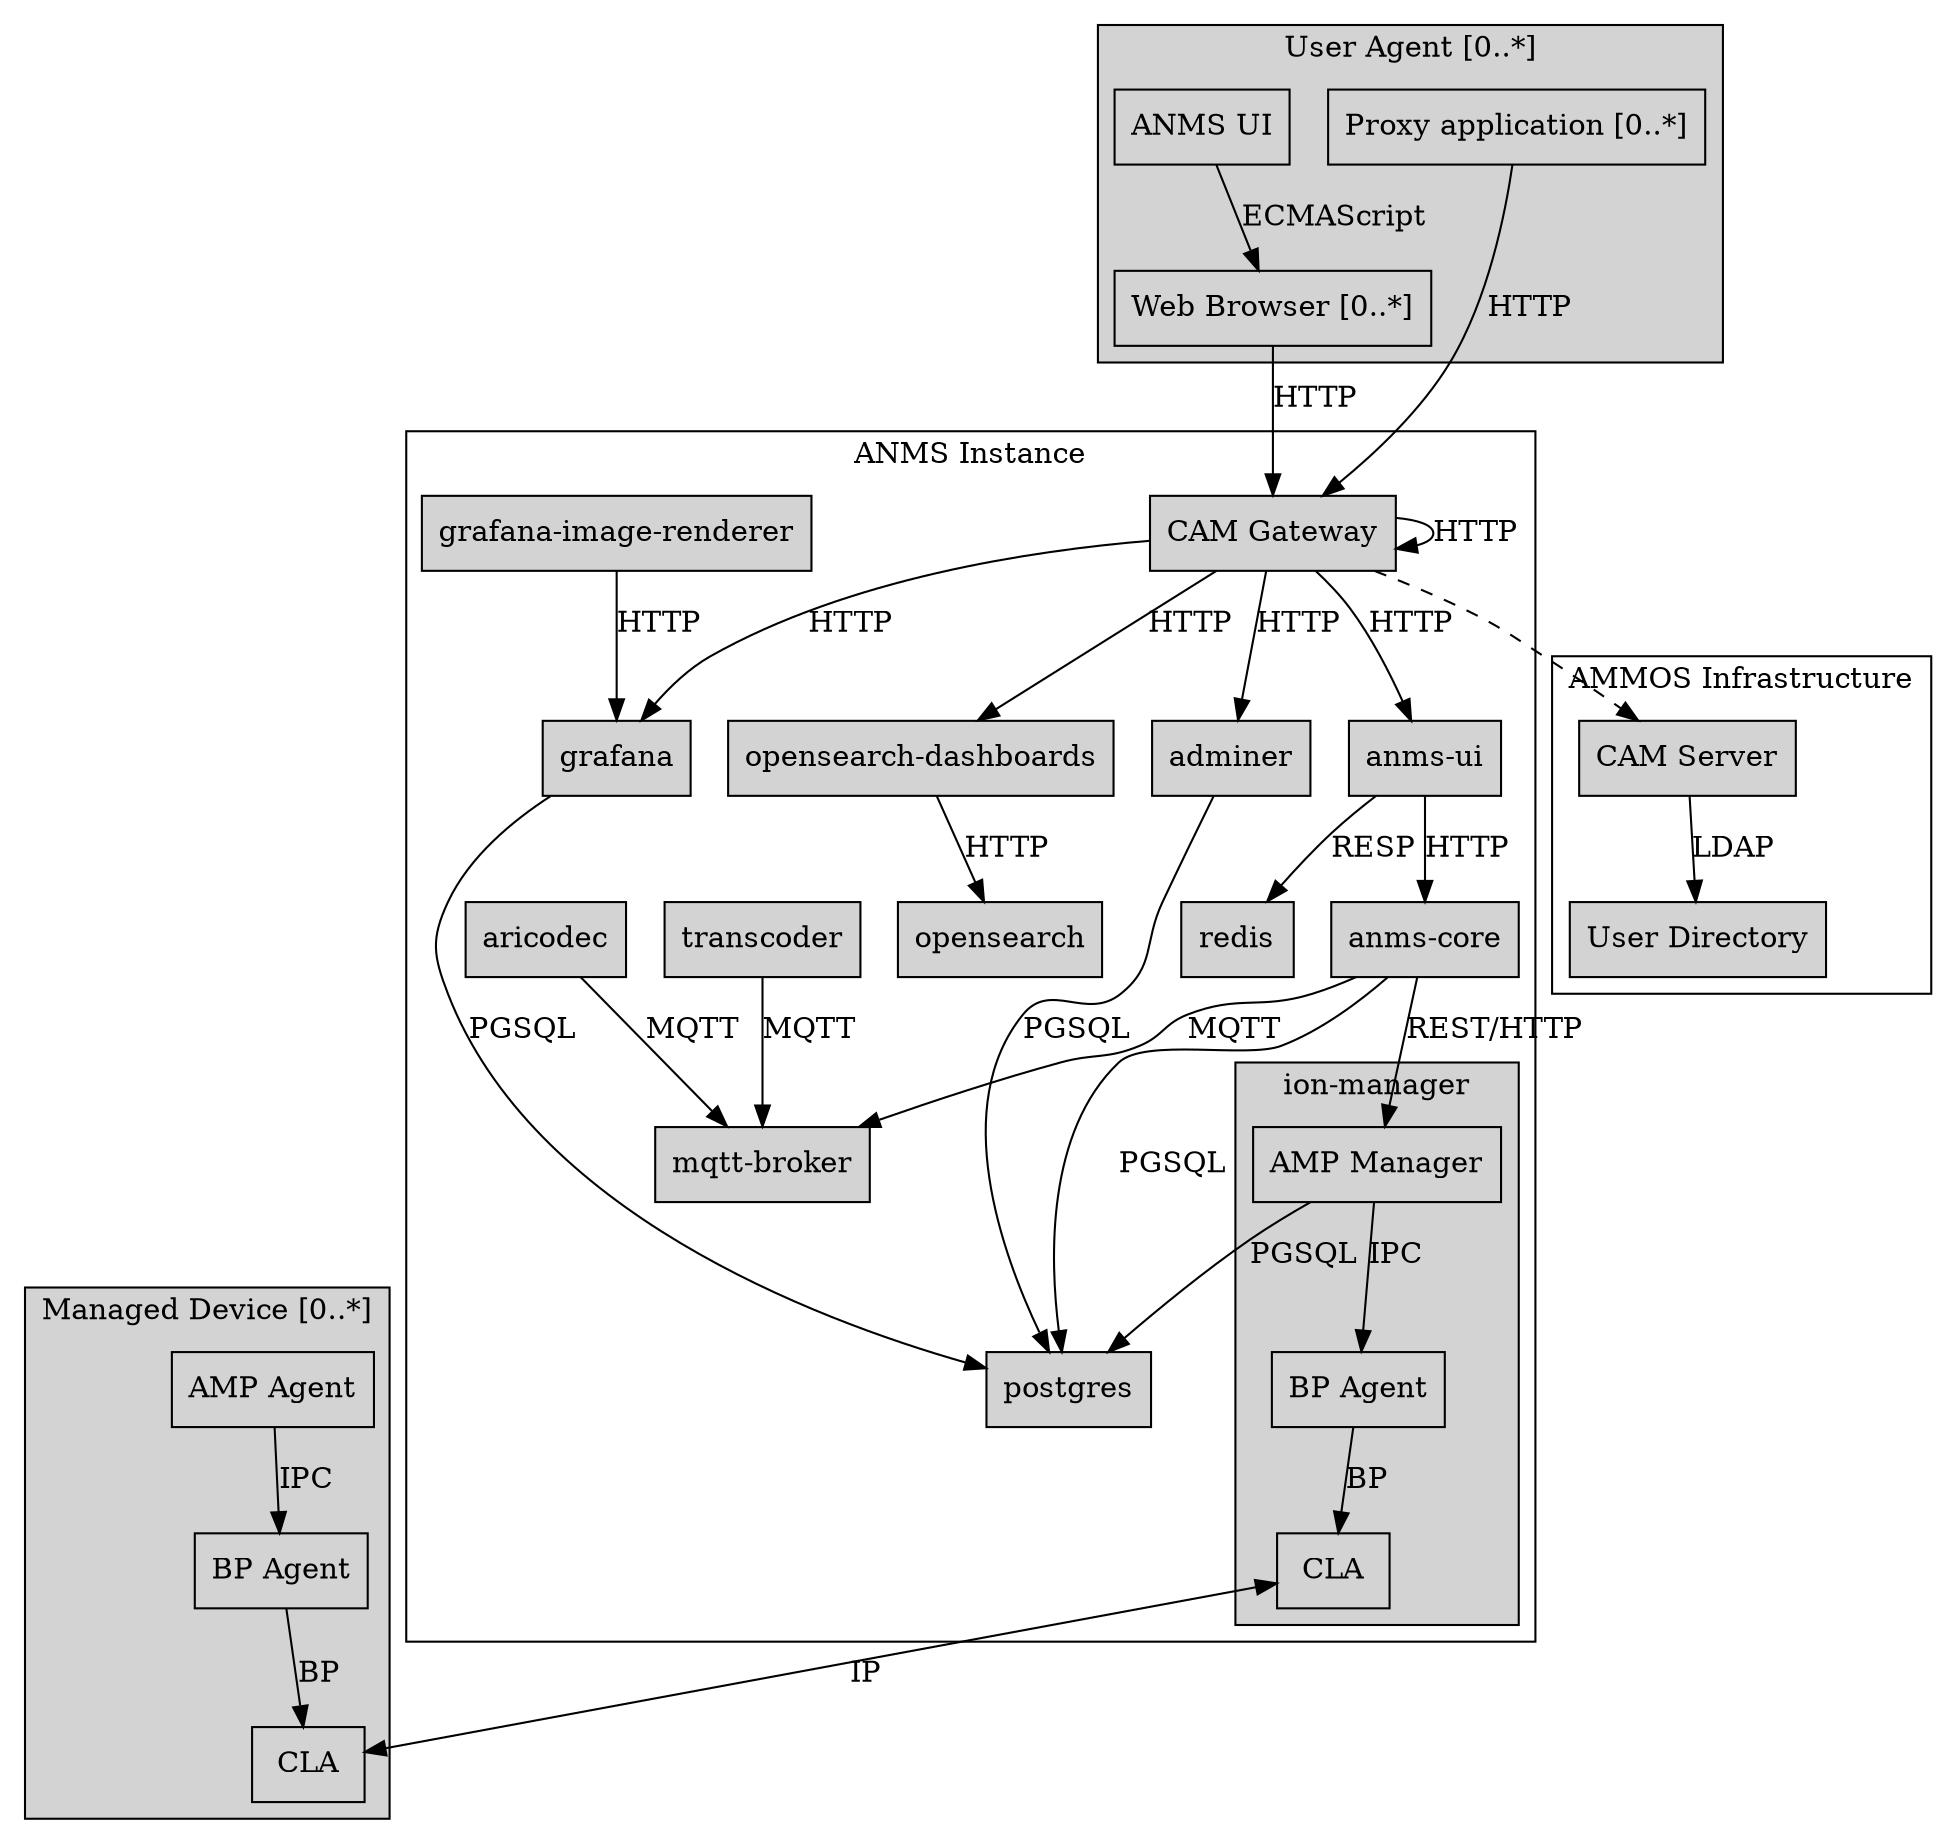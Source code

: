 digraph AMMOS {
  node [shape=box,style=filled];

  subgraph cluster_ANMS {
    label="ANMS Instance";

    authnz [label="CAM Gateway" group=main];
    authnz -> authnz [label="HTTP"];
    
    anms_ui [label="anms-ui" group=main];
    anms_core [label="anms-core" group=main];
    transcoder [label="transcoder"];
    aricodec [label="aricodec"];
    mqtt_broker [label="mqtt-broker"];
    subgraph cluster_manager {
      label="ion-manager";
      style=filled;

      amp_manager [label="AMP Manager"];
      bp_manager [label="BP Agent"];
      cla_manager [label="CLA"];
      
      amp_manager -> bp_manager [label="IPC"];
      bp_manager -> cla_manager [label="BP"];
    }
    opensearch [label="opensearch"]
    opensearch_dash [label="opensearch-dashboards"];

    adminer;
    postgres;
    redis;

    authnz -> adminer [label="HTTP"];
    adminer -> postgres [label="PGSQL"];
    
    authnz -> opensearch_dash -> opensearch [label="HTTP"];

    authnz -> anms_ui -> anms_core [label="HTTP"];
    anms_ui -> redis [label="RESP"];
    anms_core -> postgres [label="PGSQL"];
    anms_core -> amp_manager [label="REST/HTTP"];
    anms_core -> mqtt_broker [label="MQTT"];
    transcoder -> mqtt_broker [label="MQTT"];
    aricodec -> mqtt_broker [label="MQTT"];

    amp_manager -> postgres [label="PGSQL"];

    grafana;
    grafana_image_renderer [label="grafana-image-renderer"];
    authnz -> grafana [label="HTTP"];
    grafana_image_renderer -> grafana [label="HTTP"];
    
    grafana -> postgres [label="PGSQL"];
  }

  subgraph cluster_infra {
    label="AMMOS Infrastructure";

    cam_server [label="CAM Server"];
    ldap_server [label="User Directory"];
    
    cam_server -> ldap_server [label="LDAP"];
  }
  authnz -> cam_server [style=dashed];

  subgraph cluster_user_agent {
    label="User Agent [0..*]";
    style=filled;

    ui_runtime [label="ANMS UI" group=main];
    browser [label="Web Browser [0..*]" group=main];
    ui_runtime -> browser [label="ECMAScript"];
    browser -> authnz [label="HTTP"];

    proxy [label="Proxy application [0..*]"];
    proxy -> authnz [label="HTTP"];
  }
  
  subgraph cluster_agents {
    label="Managed Device [0..*]";
    style=filled;

    amp_agent [label="AMP Agent"];
    bp_managed [label="BP Agent"];
    cla_managed [label="CLA"];

    amp_agent -> bp_managed [label="IPC"];
    bp_managed -> cla_managed [label="BP"];
  }
  #bp_manager -> bp_managed [style=dashed dir=both];
  cla_manager -> cla_managed [label="IP" dir=both];
}
